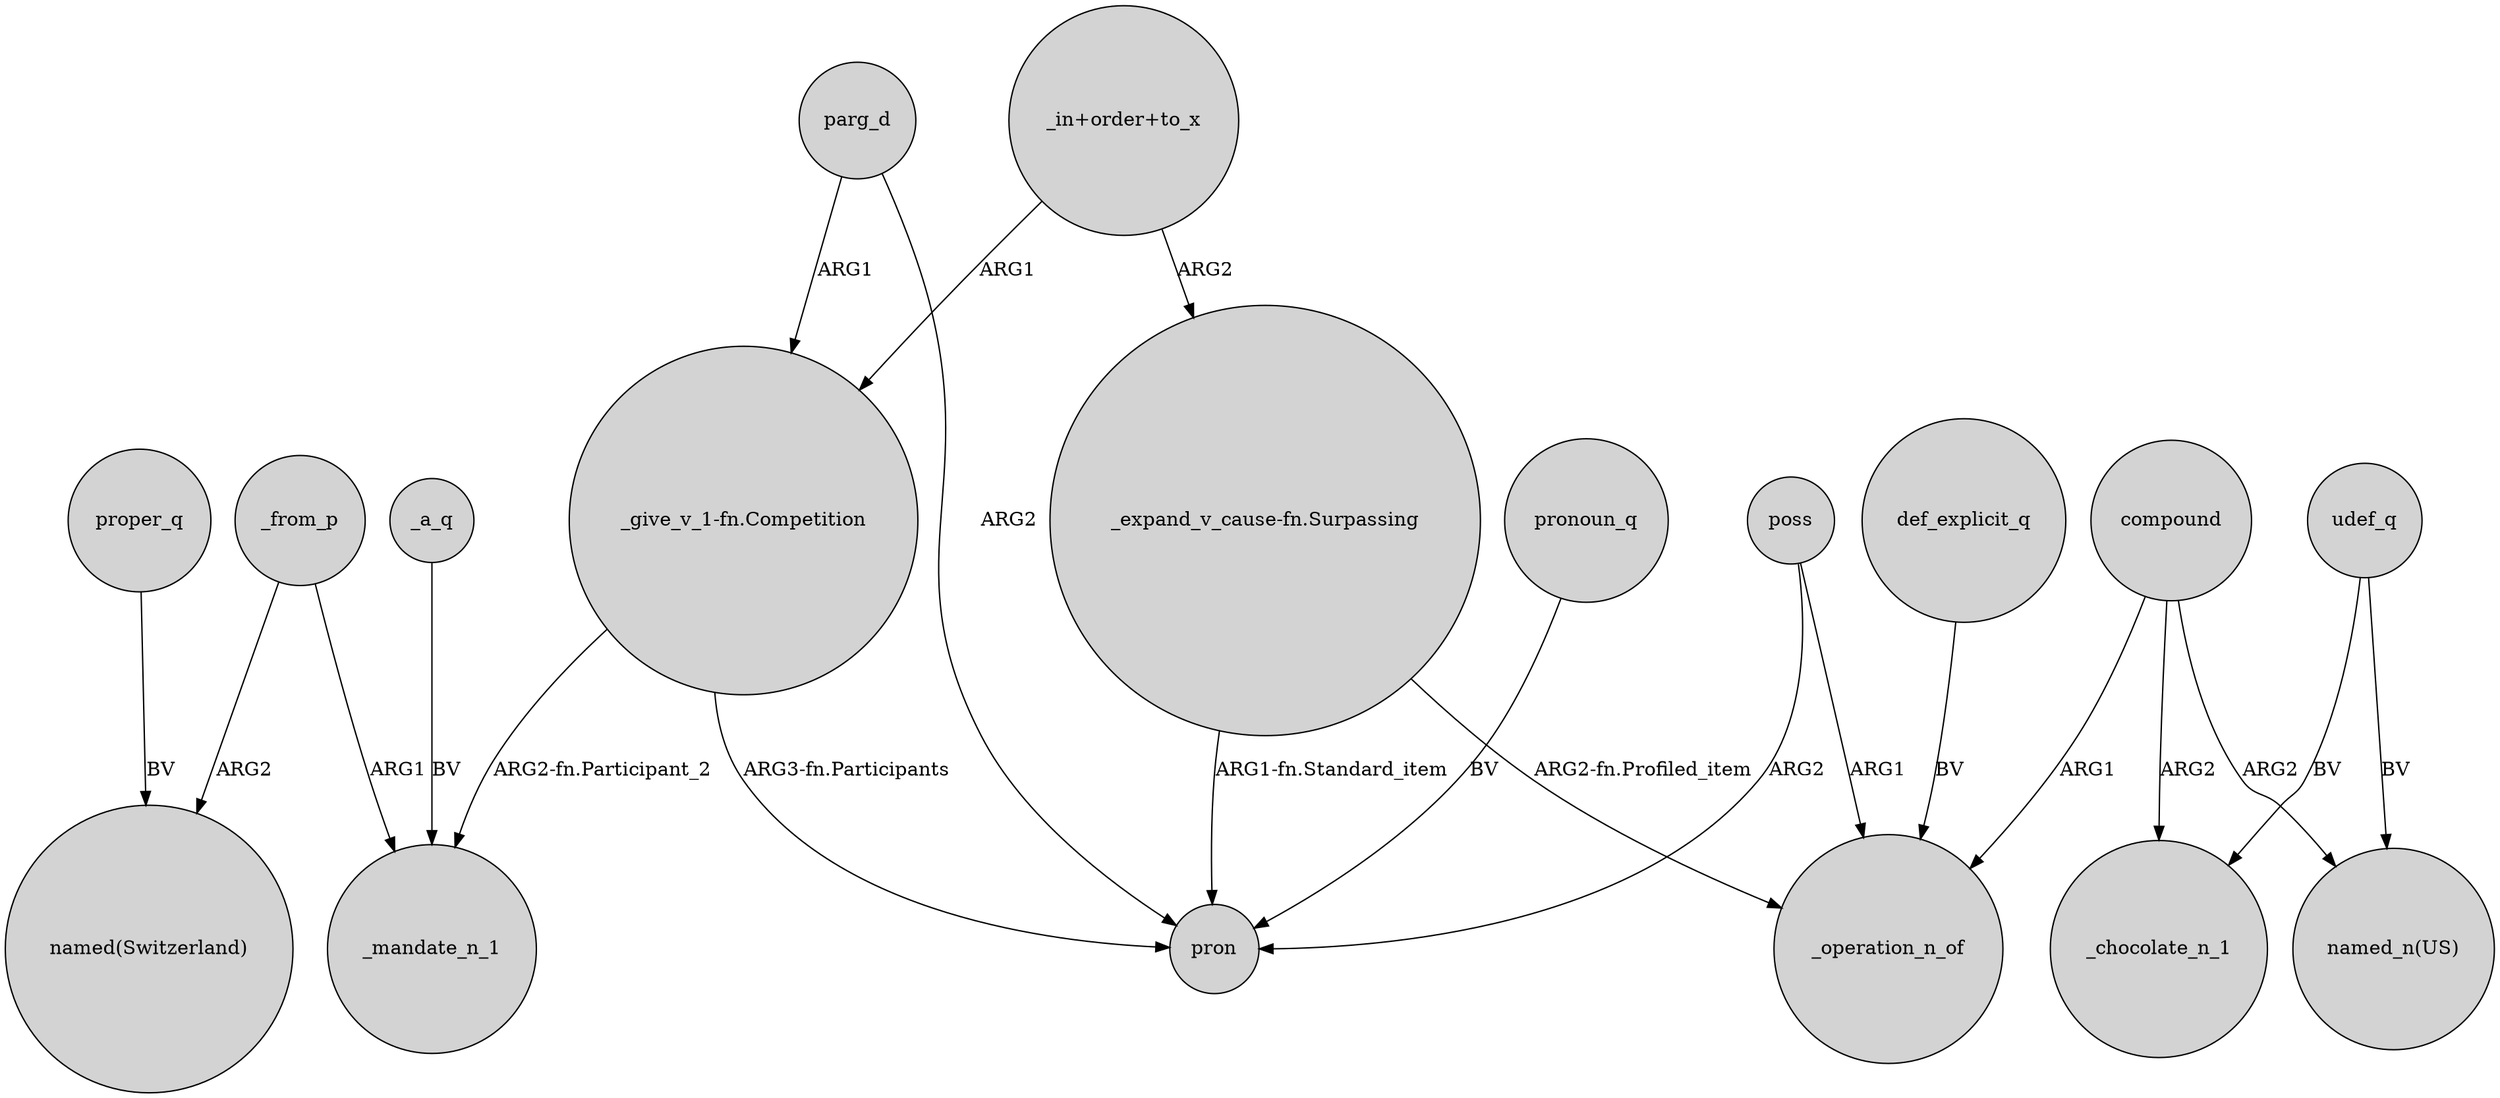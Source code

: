 digraph {
	node [shape=circle style=filled]
	"_expand_v_cause-fn.Surpassing" -> _operation_n_of [label="ARG2-fn.Profiled_item"]
	"_give_v_1-fn.Competition" -> pron [label="ARG3-fn.Participants"]
	parg_d -> pron [label=ARG2]
	"_give_v_1-fn.Competition" -> _mandate_n_1 [label="ARG2-fn.Participant_2"]
	poss -> _operation_n_of [label=ARG1]
	compound -> _operation_n_of [label=ARG1]
	"_in+order+to_x" -> "_expand_v_cause-fn.Surpassing" [label=ARG2]
	pronoun_q -> pron [label=BV]
	"_expand_v_cause-fn.Surpassing" -> pron [label="ARG1-fn.Standard_item"]
	poss -> pron [label=ARG2]
	udef_q -> _chocolate_n_1 [label=BV]
	parg_d -> "_give_v_1-fn.Competition" [label=ARG1]
	_from_p -> "named(Switzerland)" [label=ARG2]
	def_explicit_q -> _operation_n_of [label=BV]
	compound -> _chocolate_n_1 [label=ARG2]
	"_in+order+to_x" -> "_give_v_1-fn.Competition" [label=ARG1]
	_from_p -> _mandate_n_1 [label=ARG1]
	_a_q -> _mandate_n_1 [label=BV]
	compound -> "named_n(US)" [label=ARG2]
	udef_q -> "named_n(US)" [label=BV]
	proper_q -> "named(Switzerland)" [label=BV]
}
